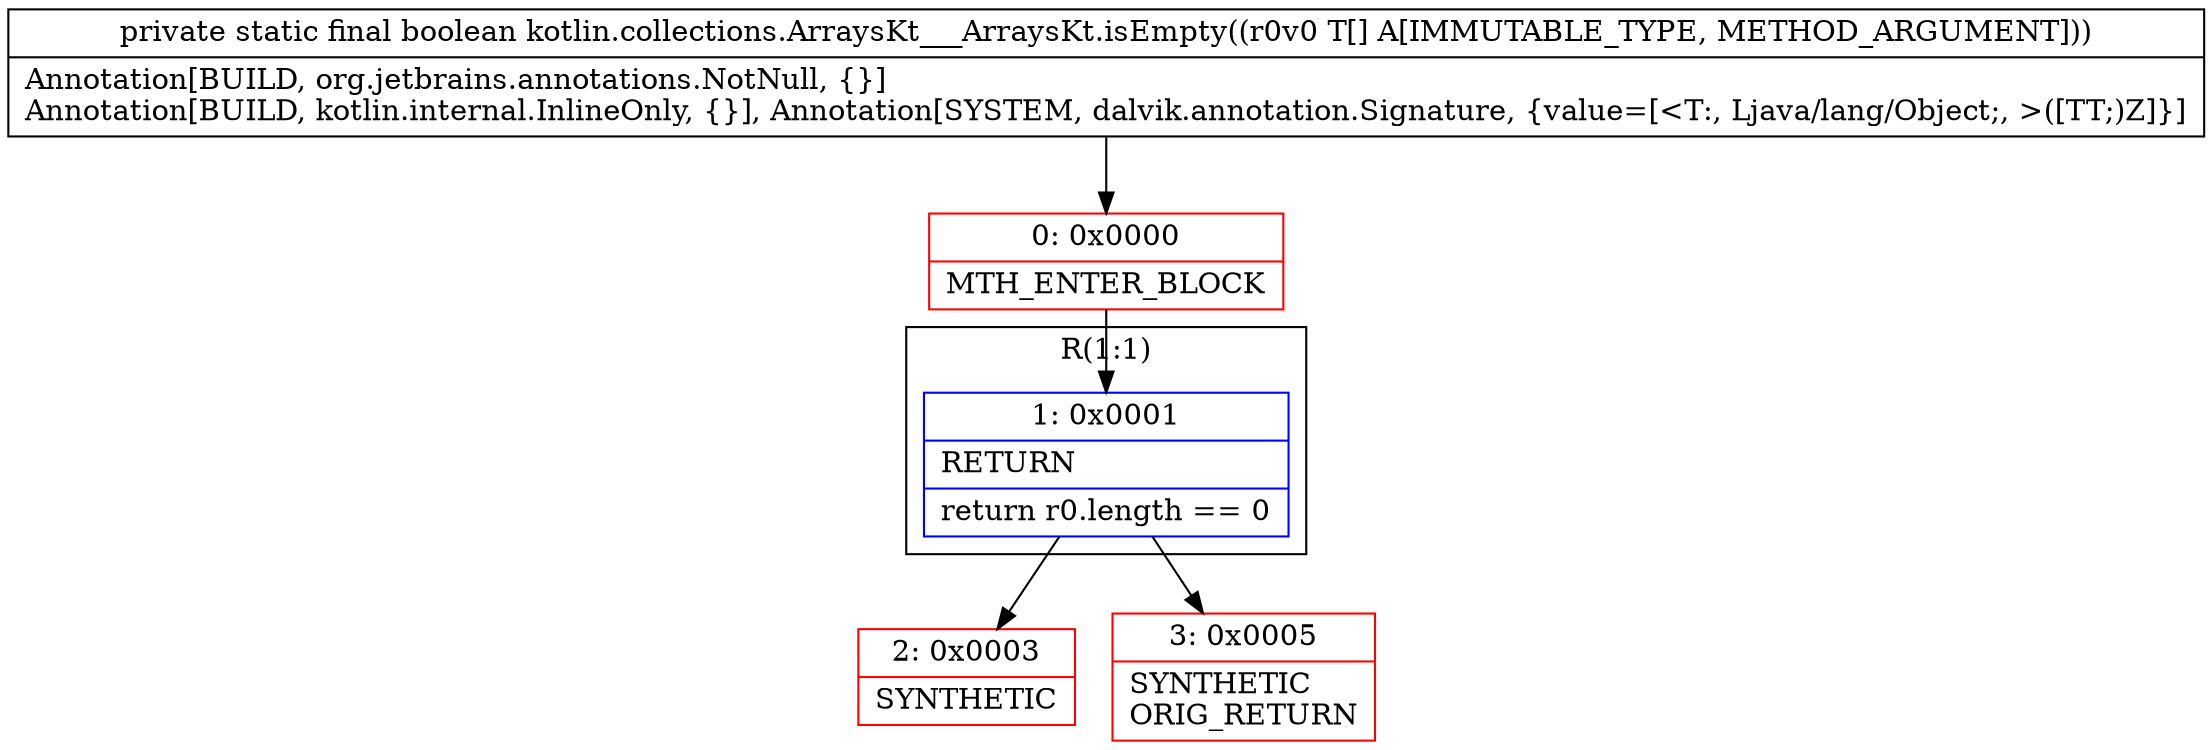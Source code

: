 digraph "CFG forkotlin.collections.ArraysKt___ArraysKt.isEmpty([Ljava\/lang\/Object;)Z" {
subgraph cluster_Region_392617320 {
label = "R(1:1)";
node [shape=record,color=blue];
Node_1 [shape=record,label="{1\:\ 0x0001|RETURN\l|return r0.length == 0\l}"];
}
Node_0 [shape=record,color=red,label="{0\:\ 0x0000|MTH_ENTER_BLOCK\l}"];
Node_2 [shape=record,color=red,label="{2\:\ 0x0003|SYNTHETIC\l}"];
Node_3 [shape=record,color=red,label="{3\:\ 0x0005|SYNTHETIC\lORIG_RETURN\l}"];
MethodNode[shape=record,label="{private static final boolean kotlin.collections.ArraysKt___ArraysKt.isEmpty((r0v0 T[] A[IMMUTABLE_TYPE, METHOD_ARGUMENT]))  | Annotation[BUILD, org.jetbrains.annotations.NotNull, \{\}]\lAnnotation[BUILD, kotlin.internal.InlineOnly, \{\}], Annotation[SYSTEM, dalvik.annotation.Signature, \{value=[\<T:, Ljava\/lang\/Object;, \>([TT;)Z]\}]\l}"];
MethodNode -> Node_0;
Node_1 -> Node_2;
Node_1 -> Node_3;
Node_0 -> Node_1;
}

